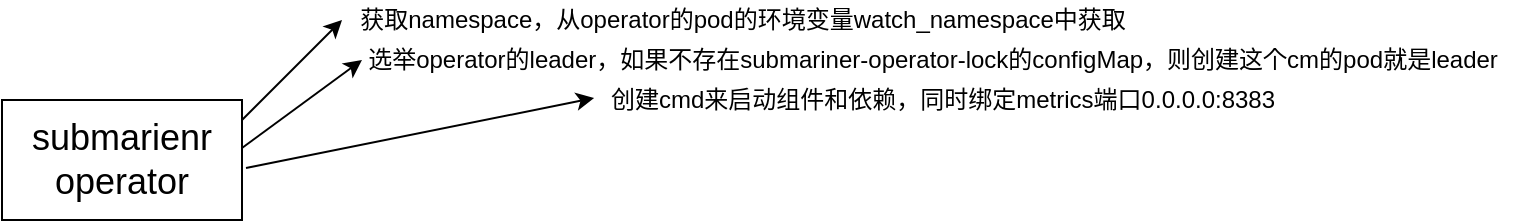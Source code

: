 <mxfile version="13.9.8" type="github">
  <diagram id="Ht1M8jgEwFfnCIfOTk4-" name="Page-1">
    <mxGraphModel dx="1422" dy="772" grid="1" gridSize="10" guides="1" tooltips="1" connect="1" arrows="1" fold="1" page="1" pageScale="1" pageWidth="1169" pageHeight="827" math="0" shadow="0">
      <root>
        <mxCell id="0" />
        <mxCell id="1" parent="0" />
        <mxCell id="6Ttk6MVjyOUTEQbwX9wA-1" value="&lt;font style=&quot;font-size: 18px&quot;&gt;submarienr&lt;br&gt;operator&lt;/font&gt;" style="rounded=0;whiteSpace=wrap;html=1;" parent="1" vertex="1">
          <mxGeometry x="90" y="120" width="120" height="60" as="geometry" />
        </mxCell>
        <mxCell id="6Ttk6MVjyOUTEQbwX9wA-4" value="" style="endArrow=classic;html=1;" parent="1" edge="1">
          <mxGeometry width="50" height="50" relative="1" as="geometry">
            <mxPoint x="210" y="130" as="sourcePoint" />
            <mxPoint x="260" y="80" as="targetPoint" />
          </mxGeometry>
        </mxCell>
        <mxCell id="6Ttk6MVjyOUTEQbwX9wA-5" value="获取namespace，从operator的pod的环境变量watch_namespace中获取" style="text;html=1;align=center;verticalAlign=middle;resizable=0;points=[];autosize=1;" parent="1" vertex="1">
          <mxGeometry x="260" y="70" width="400" height="20" as="geometry" />
        </mxCell>
        <mxCell id="6Ttk6MVjyOUTEQbwX9wA-6" value="" style="endArrow=classic;html=1;" parent="1" edge="1">
          <mxGeometry width="50" height="50" relative="1" as="geometry">
            <mxPoint x="210" y="144" as="sourcePoint" />
            <mxPoint x="270" y="100" as="targetPoint" />
          </mxGeometry>
        </mxCell>
        <mxCell id="6Ttk6MVjyOUTEQbwX9wA-7" value="选举operator的leader，如果不存在submariner-operator-lock的configMap，则创建这个cm的pod就是leader" style="text;html=1;align=center;verticalAlign=middle;resizable=0;points=[];autosize=1;" parent="1" vertex="1">
          <mxGeometry x="265" y="90" width="580" height="20" as="geometry" />
        </mxCell>
        <mxCell id="bxi6inl1epP-guMML2Eb-1" value="" style="endArrow=classic;html=1;entryX=0.003;entryY=0.45;entryDx=0;entryDy=0;entryPerimeter=0;" edge="1" parent="1" target="bxi6inl1epP-guMML2Eb-2">
          <mxGeometry width="50" height="50" relative="1" as="geometry">
            <mxPoint x="212" y="154" as="sourcePoint" />
            <mxPoint x="272" y="110" as="targetPoint" />
          </mxGeometry>
        </mxCell>
        <mxCell id="bxi6inl1epP-guMML2Eb-2" value="创建cmd来启动组件和依赖，同时绑定metrics端口0.0.0.0:8383" style="text;html=1;align=center;verticalAlign=middle;resizable=0;points=[];autosize=1;" vertex="1" parent="1">
          <mxGeometry x="385" y="110" width="350" height="20" as="geometry" />
        </mxCell>
      </root>
    </mxGraphModel>
  </diagram>
</mxfile>
